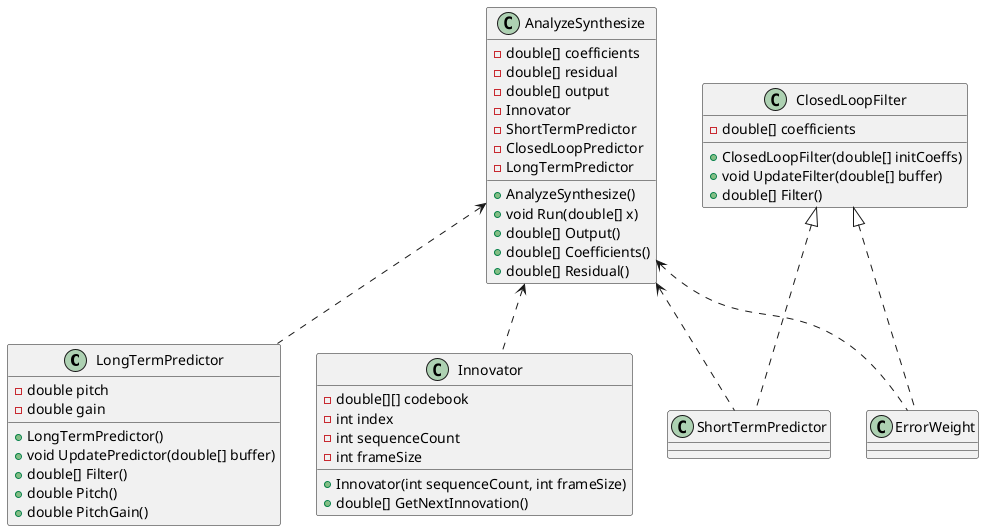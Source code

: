 @startuml

	class LongTermPredictor {
		+LongTermPredictor()
		+void UpdatePredictor(double[] buffer)
		+double[] Filter()
		+double Pitch()
		+double PitchGain()
		-double pitch
		-double gain
	}
	
	class ClosedLoopFilter {
		+ClosedLoopFilter(double[] initCoeffs)
		+void UpdateFilter(double[] buffer)
		+double[] Filter()
		-double[] coefficients
	}
	
	class ShortTermPredictor {

	}
	class ErrorWeight {

	}
	
	class Innovator {
		+Innovator(int sequenceCount, int frameSize)
		+double[] GetNextInnovation()
		-double[][] codebook
		-int index
		-int sequenceCount
		-int frameSize
	}
	
	class AnalyzeSynthesize {
		+AnalyzeSynthesize()
		+void Run(double[] x)
		+double[] Output()
		+double[] Coefficients()
		+double[] Residual()
		-double[] coefficients
		-double[] residual
		-double[] output
		-Innovator
		-ShortTermPredictor
		-ClosedLoopPredictor
		-LongTermPredictor
	}
	
	AnalyzeSynthesize <.. Innovator
	AnalyzeSynthesize <.. LongTermPredictor 
	AnalyzeSynthesize <.. ShortTermPredictor
	AnalyzeSynthesize <.. ErrorWeight	
	ClosedLoopFilter <|.. ShortTermPredictor
	ClosedLoopFilter <|.. ErrorWeight
	
@enduml